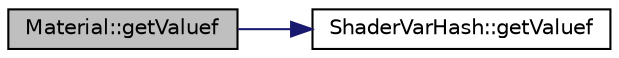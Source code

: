 digraph "Material::getValuef"
{
  edge [fontname="Helvetica",fontsize="10",labelfontname="Helvetica",labelfontsize="10"];
  node [fontname="Helvetica",fontsize="10",shape=record];
  rankdir="LR";
  Node1 [label="Material::getValuef",height=0.2,width=0.4,color="black", fillcolor="grey75", style="filled" fontcolor="black"];
  Node1 -> Node2 [color="midnightblue",fontsize="10",style="solid",fontname="Helvetica"];
  Node2 [label="ShaderVarHash::getValuef",height=0.2,width=0.4,color="black", fillcolor="white", style="filled",URL="$class_shader_var_hash.html#a34ff3681be9992d4a7410aae07cf939a",tooltip="Returns the float at the given key from the hashmap, keeping the value in the hashmap. "];
}
